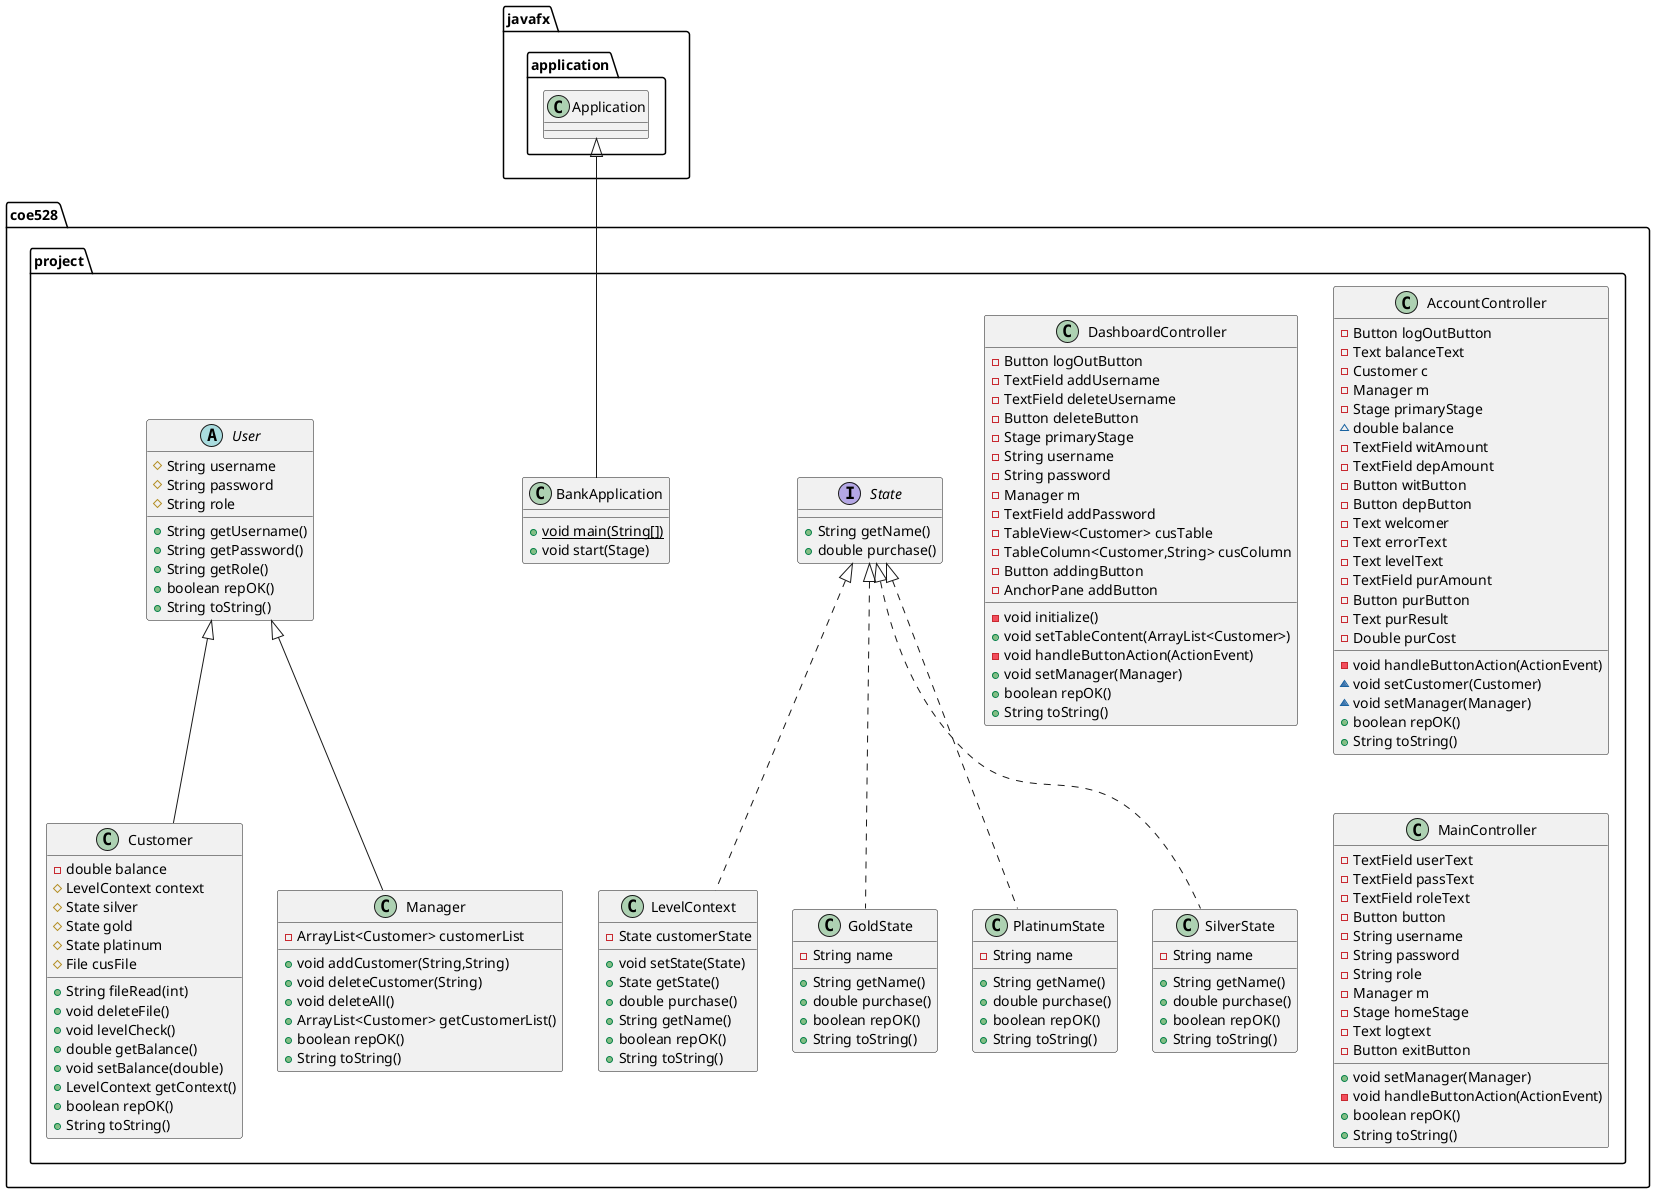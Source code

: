 @startuml
class coe528.project.DashboardController {
- Button logOutButton
- TextField addUsername
- TextField deleteUsername
- Button deleteButton
- Stage primaryStage
- String username
- String password
- Manager m
- TextField addPassword
- TableView<Customer> cusTable
- TableColumn<Customer,String> cusColumn
- Button addingButton
- AnchorPane addButton
- void initialize()
+ void setTableContent(ArrayList<Customer>)
- void handleButtonAction(ActionEvent)
+ void setManager(Manager)
+ boolean repOK()
+ String toString()
}


interface coe528.project.State {
+ String getName()
+ double purchase()
}

class coe528.project.LevelContext {
- State customerState
+ void setState(State)
+ State getState()
+ double purchase()
+ String getName()
+ boolean repOK()
+ String toString()
}


class coe528.project.GoldState {
- String name
+ String getName()
+ double purchase()
+ boolean repOK()
+ String toString()
}


class coe528.project.AccountController {
- Button logOutButton
- Text balanceText
- Customer c
- Manager m
- Stage primaryStage
~ double balance
- TextField witAmount
- TextField depAmount
- Button witButton
- Button depButton
- Text welcomer
- Text errorText
- Text levelText
- TextField purAmount
- Button purButton
- Text purResult
- Double purCost
- void handleButtonAction(ActionEvent)
~ void setCustomer(Customer)
~ void setManager(Manager)
+ boolean repOK()
+ String toString()
}


class coe528.project.Customer {
- double balance
# LevelContext context
# State silver
# State gold
# State platinum
# File cusFile
+ String fileRead(int)
+ void deleteFile()
+ void levelCheck()
+ double getBalance()
+ void setBalance(double)
+ LevelContext getContext()
+ boolean repOK()
+ String toString()
}


class coe528.project.PlatinumState {
- String name
+ String getName()
+ double purchase()
+ boolean repOK()
+ String toString()
}


class coe528.project.Manager {
- ArrayList<Customer> customerList
+ void addCustomer(String,String)
+ void deleteCustomer(String)
+ void deleteAll()
+ ArrayList<Customer> getCustomerList()
+ boolean repOK()
+ String toString()
}


class coe528.project.MainController {
- TextField userText
- TextField passText
- TextField roleText
- Button button
- String username
- String password
- String role
- Manager m
- Stage homeStage
- Text logtext
- Button exitButton
+ void setManager(Manager)
- void handleButtonAction(ActionEvent)
+ boolean repOK()
+ String toString()
}


class coe528.project.SilverState {
- String name
+ String getName()
+ double purchase()
+ boolean repOK()
+ String toString()
}


class coe528.project.BankApplication {
+ {static} void main(String[])
+ void start(Stage)
}

abstract class coe528.project.User {
# String username
# String password
# String role
+ String getUsername()
+ String getPassword()
+ String getRole()
+ boolean repOK()
+ String toString()
}




coe528.project.State <|.. coe528.project.LevelContext
coe528.project.State <|.. coe528.project.GoldState
coe528.project.User <|-- coe528.project.Customer
coe528.project.State <|.. coe528.project.PlatinumState
coe528.project.User <|-- coe528.project.Manager
coe528.project.State <|.. coe528.project.SilverState
javafx.application.Application <|-- coe528.project.BankApplication
@enduml